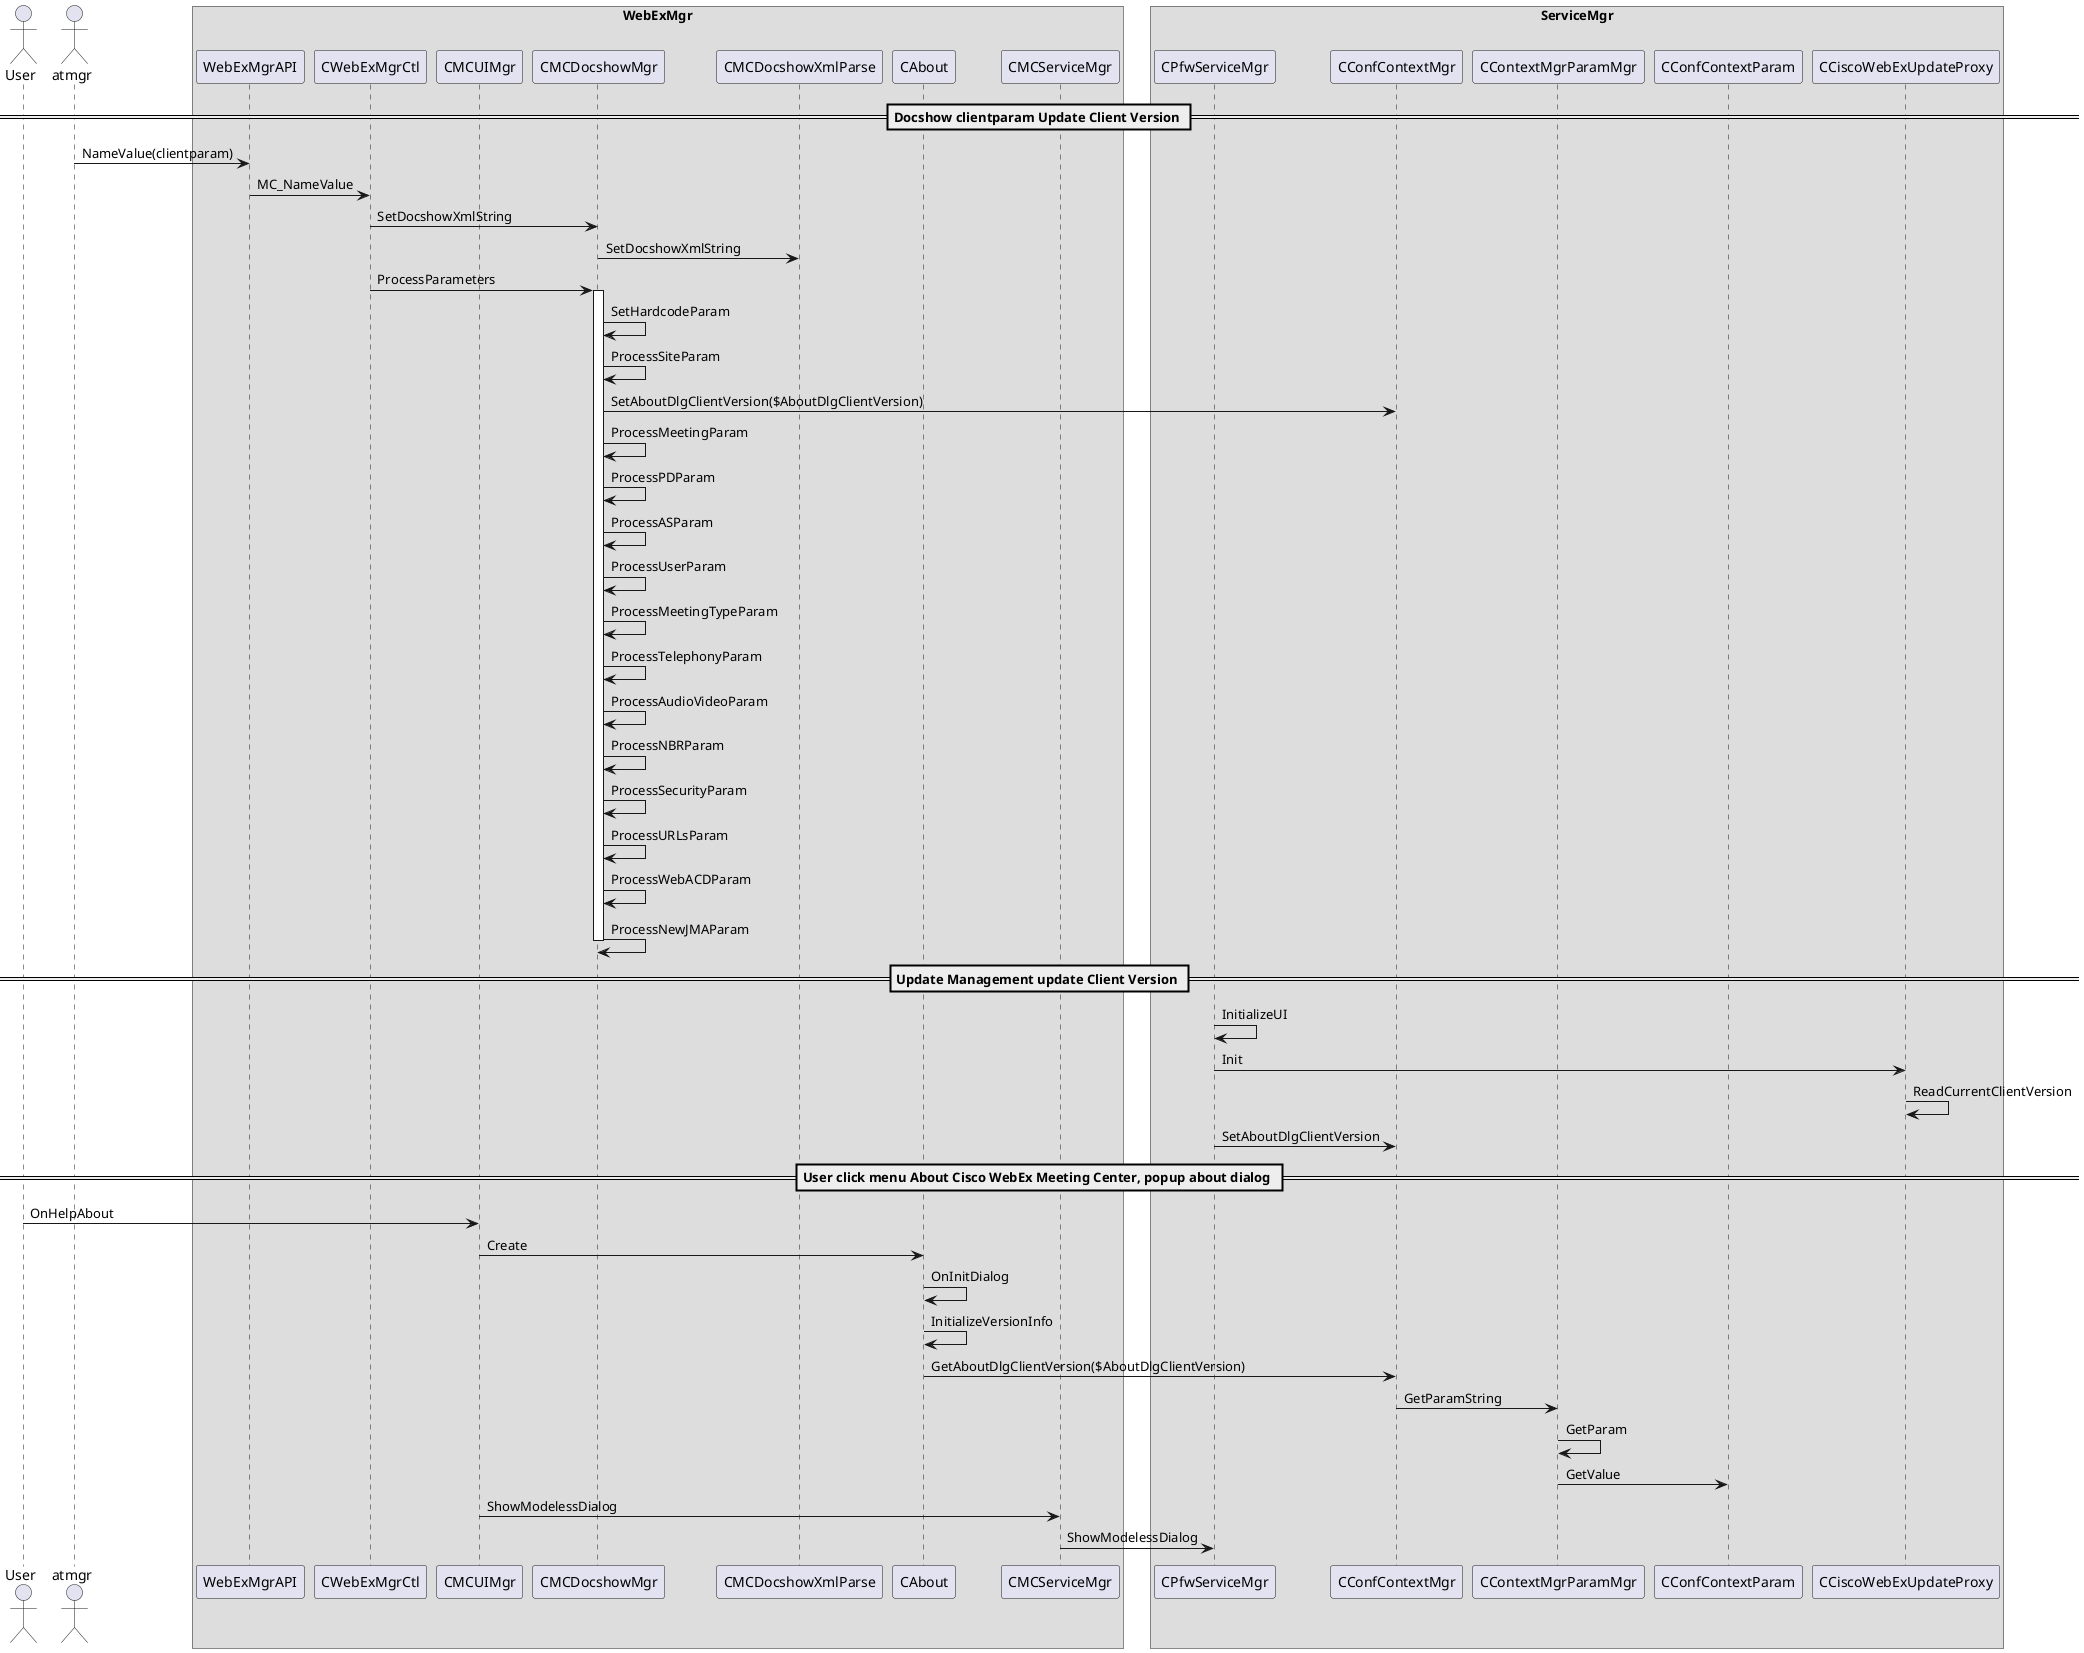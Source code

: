 @startuml


actor User
actor atmgr


box "WebExMgr"

participant WebExMgrAPI
participant CWebExMgrCtl
participant CMCUIMgr
participant CMCDocshowMgr
participant CMCDocshowXmlParse
participant CAbout
participant CMCServiceMgr

end box


box "ServiceMgr"

participant CPfwServiceMgr
participant CConfContextMgr
participant CContextMgrParamMgr
participant CConfContextParam
participant CCiscoWebExUpdateProxy

end box

== Docshow clientparam Update Client Version ==

atmgr -> WebExMgrAPI : NameValue(clientparam)
WebExMgrAPI -> CWebExMgrCtl : MC_NameValue
CWebExMgrCtl -> CMCDocshowMgr : SetDocshowXmlString
CMCDocshowMgr -> CMCDocshowXmlParse : SetDocshowXmlString
CWebExMgrCtl -> CMCDocshowMgr : ProcessParameters
activate CMCDocshowMgr
CMCDocshowMgr -> CMCDocshowMgr : SetHardcodeParam
CMCDocshowMgr -> CMCDocshowMgr : ProcessSiteParam
CMCDocshowMgr -> CConfContextMgr : SetAboutDlgClientVersion($AboutDlgClientVersion)
CMCDocshowMgr -> CMCDocshowMgr : ProcessMeetingParam
CMCDocshowMgr -> CMCDocshowMgr : ProcessPDParam
CMCDocshowMgr -> CMCDocshowMgr : ProcessASParam
CMCDocshowMgr -> CMCDocshowMgr : ProcessUserParam
CMCDocshowMgr -> CMCDocshowMgr : ProcessMeetingTypeParam
CMCDocshowMgr -> CMCDocshowMgr : ProcessTelephonyParam
CMCDocshowMgr -> CMCDocshowMgr : ProcessAudioVideoParam
CMCDocshowMgr -> CMCDocshowMgr : ProcessNBRParam
CMCDocshowMgr -> CMCDocshowMgr : ProcessSecurityParam
CMCDocshowMgr -> CMCDocshowMgr : ProcessURLsParam
CMCDocshowMgr -> CMCDocshowMgr : ProcessWebACDParam
CMCDocshowMgr -> CMCDocshowMgr : ProcessNewJMAParam
deactivate CMCDocshowMgr

== Update Management update Client Version ==

CPfwServiceMgr -> CPfwServiceMgr : InitializeUI
CPfwServiceMgr -> CCiscoWebExUpdateProxy : Init
CCiscoWebExUpdateProxy -> CCiscoWebExUpdateProxy : ReadCurrentClientVersion
CPfwServiceMgr -> CConfContextMgr : SetAboutDlgClientVersion

== User click menu **About Cisco WebEx Meeting Center**, popup about dialog ==

User -> CMCUIMgr : OnHelpAbout
CMCUIMgr -> CAbout : Create
CAbout -> CAbout : OnInitDialog
CAbout -> CAbout : InitializeVersionInfo
CAbout -> CConfContextMgr : GetAboutDlgClientVersion($AboutDlgClientVersion)
CConfContextMgr -> CContextMgrParamMgr : GetParamString
CContextMgrParamMgr -> CContextMgrParamMgr : GetParam
CContextMgrParamMgr -> CConfContextParam : GetValue
CMCUIMgr -> CMCServiceMgr : ShowModelessDialog
CMCServiceMgr -> CPfwServiceMgr : ShowModelessDialog

@enduml
